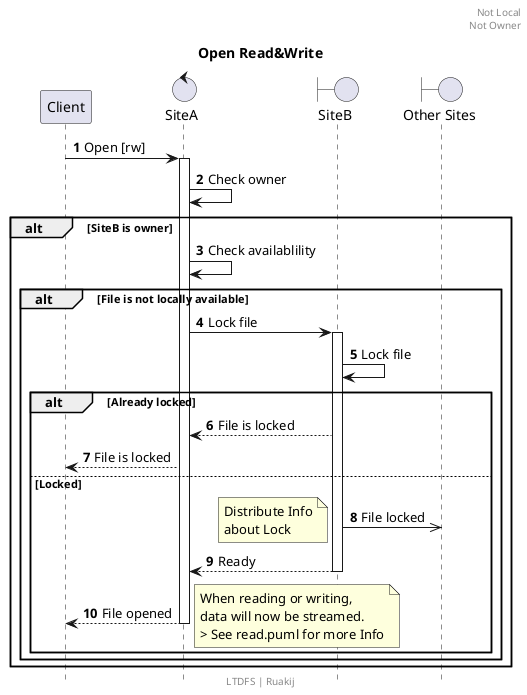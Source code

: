 @startuml
autonumber
hide footbox

footer "LTDFS | Ruakij"

header "Not Local\nNot Owner"
title "Open Read&Write"

participant Client
control SiteA
boundary SiteB
boundary "Other Sites" as Others


Client -> SiteA ++ : Open [rw]
    
    SiteA -> SiteA : Check owner
    alt SiteB is owner

        SiteA -> SiteA : Check availablility
        alt File is not locally available

            SiteA -> SiteB ++ : Lock file

            SiteB -> SiteB : Lock file
            alt Already locked

                SiteB --> SiteA : File is locked
                SiteA --> Client : File is locked

            else Locked

                SiteB ->> Others : File locked
                note left
                    Distribute Info
                    about Lock
                end note

                SiteB --> SiteA -- : Ready
                SiteA --> Client -- : File opened

                note right 
                    When reading or writing,
                    data will now be streamed.
                    > See read.puml for more Info
                end note
            end
        
        end

    end

@enduml